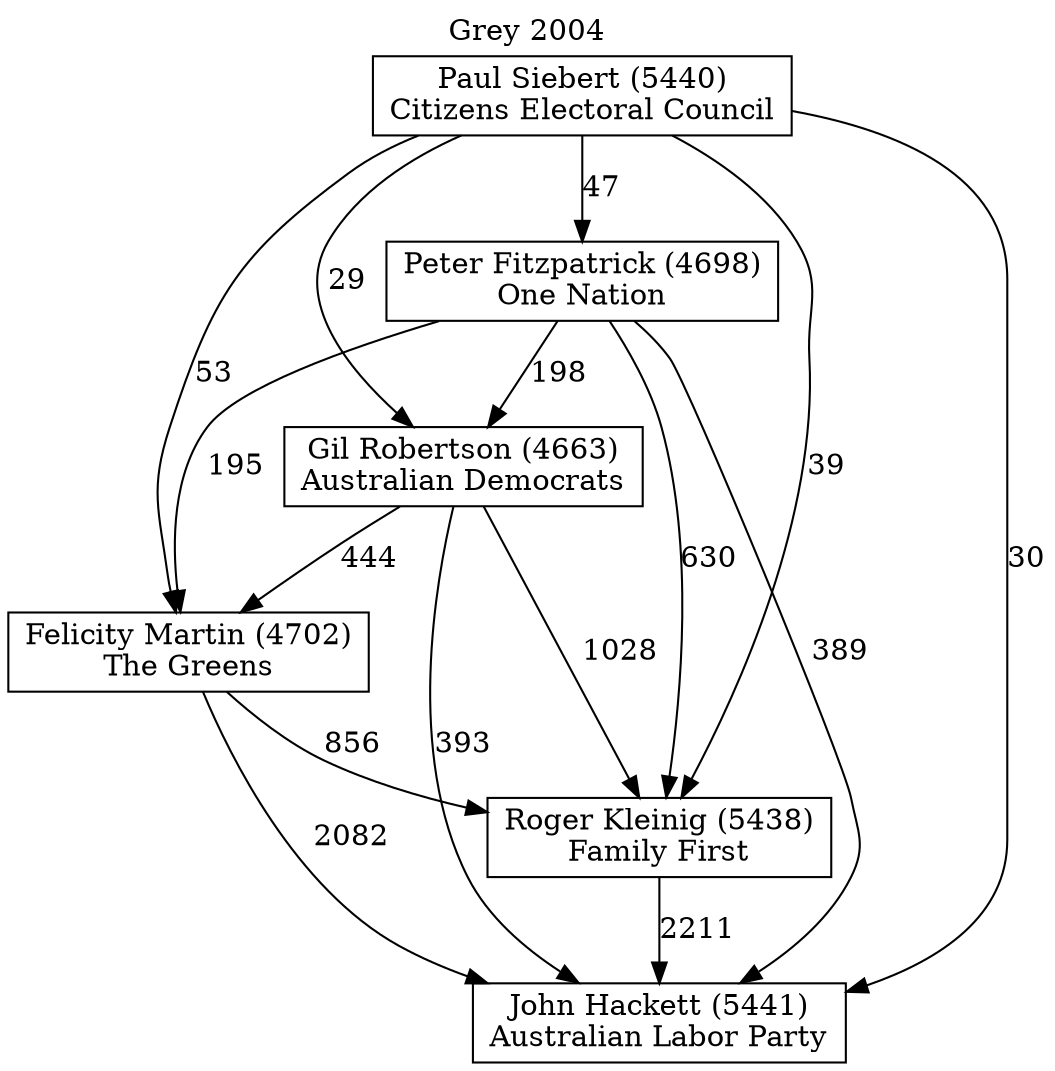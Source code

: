 // House preference flow
digraph "John Hackett (5441)_Grey_2004" {
	graph [label="Grey 2004" labelloc=t mclimit=10]
	node [shape=box]
	"Felicity Martin (4702)" [label="Felicity Martin (4702)
The Greens"]
	"Gil Robertson (4663)" [label="Gil Robertson (4663)
Australian Democrats"]
	"John Hackett (5441)" [label="John Hackett (5441)
Australian Labor Party"]
	"Paul Siebert (5440)" [label="Paul Siebert (5440)
Citizens Electoral Council"]
	"Peter Fitzpatrick (4698)" [label="Peter Fitzpatrick (4698)
One Nation"]
	"Roger Kleinig (5438)" [label="Roger Kleinig (5438)
Family First"]
	"Felicity Martin (4702)" -> "John Hackett (5441)" [label=2082]
	"Felicity Martin (4702)" -> "Roger Kleinig (5438)" [label=856]
	"Gil Robertson (4663)" -> "Felicity Martin (4702)" [label=444]
	"Gil Robertson (4663)" -> "John Hackett (5441)" [label=393]
	"Gil Robertson (4663)" -> "Roger Kleinig (5438)" [label=1028]
	"Paul Siebert (5440)" -> "Felicity Martin (4702)" [label=53]
	"Paul Siebert (5440)" -> "Gil Robertson (4663)" [label=29]
	"Paul Siebert (5440)" -> "John Hackett (5441)" [label=30]
	"Paul Siebert (5440)" -> "Peter Fitzpatrick (4698)" [label=47]
	"Paul Siebert (5440)" -> "Roger Kleinig (5438)" [label=39]
	"Peter Fitzpatrick (4698)" -> "Felicity Martin (4702)" [label=195]
	"Peter Fitzpatrick (4698)" -> "Gil Robertson (4663)" [label=198]
	"Peter Fitzpatrick (4698)" -> "John Hackett (5441)" [label=389]
	"Peter Fitzpatrick (4698)" -> "Roger Kleinig (5438)" [label=630]
	"Roger Kleinig (5438)" -> "John Hackett (5441)" [label=2211]
}
